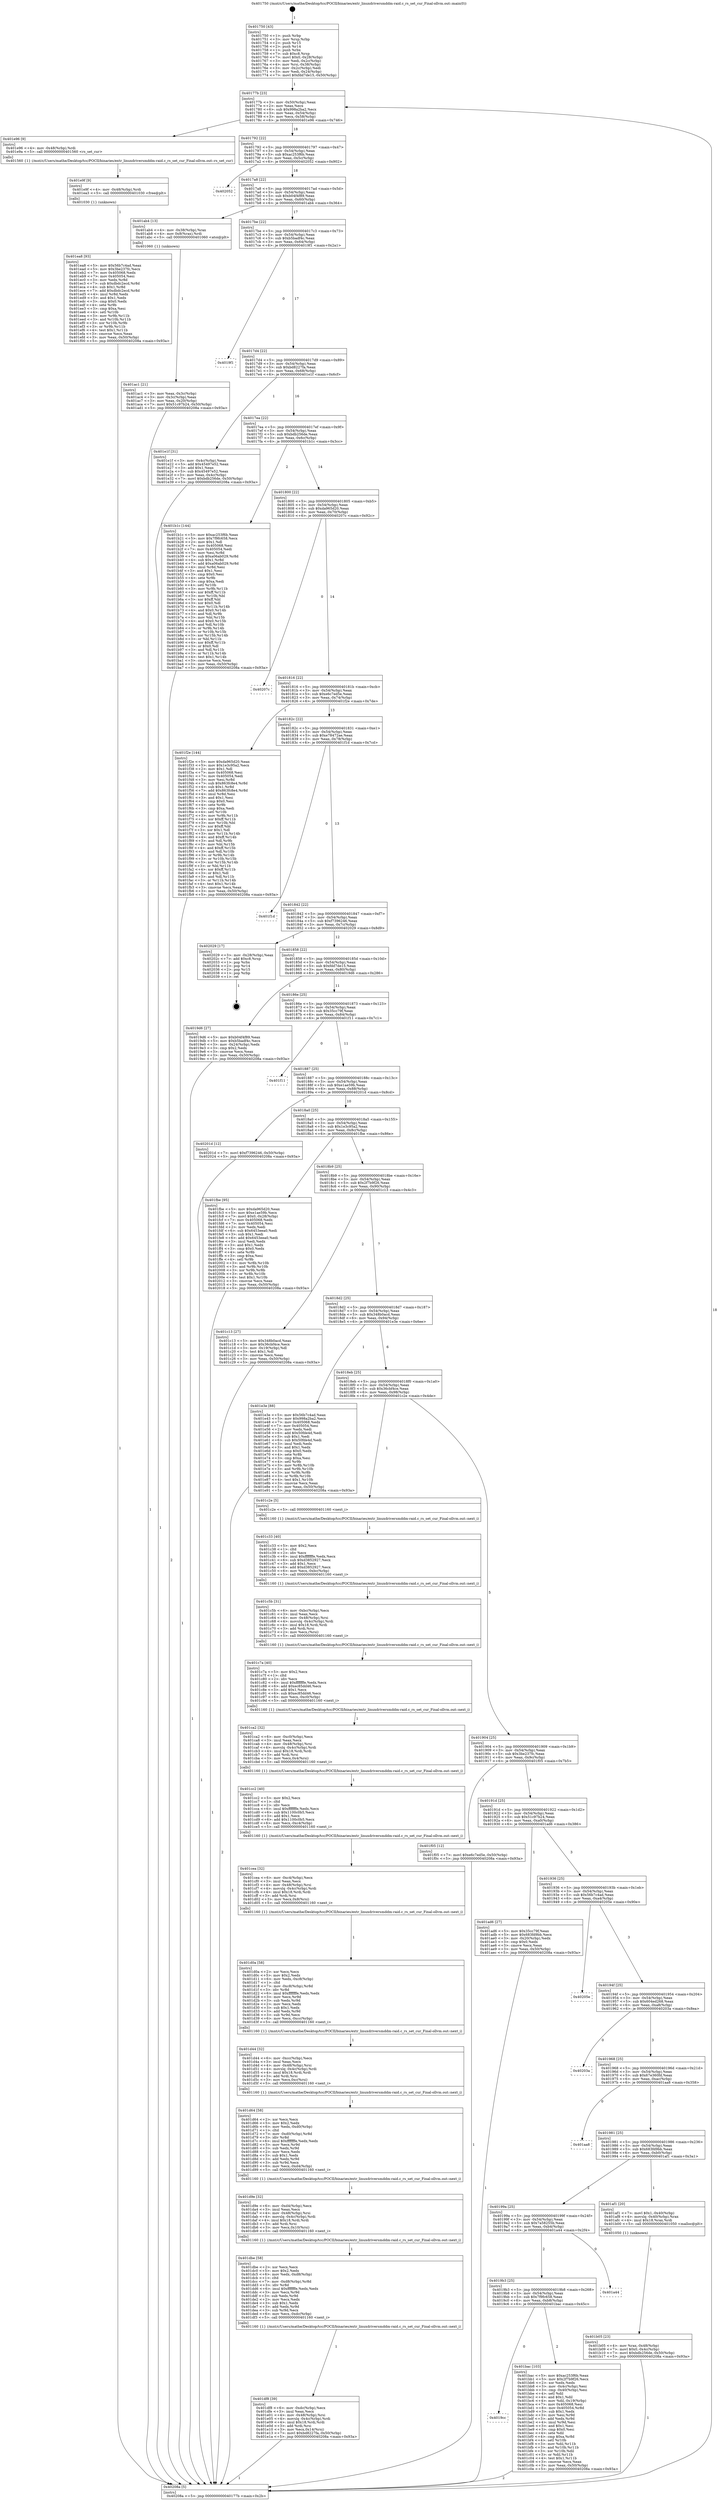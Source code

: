 digraph "0x401750" {
  label = "0x401750 (/mnt/c/Users/mathe/Desktop/tcc/POCII/binaries/extr_linuxdriversmddm-raid.c_rs_set_cur_Final-ollvm.out::main(0))"
  labelloc = "t"
  node[shape=record]

  Entry [label="",width=0.3,height=0.3,shape=circle,fillcolor=black,style=filled]
  "0x40177b" [label="{
     0x40177b [23]\l
     | [instrs]\l
     &nbsp;&nbsp;0x40177b \<+3\>: mov -0x50(%rbp),%eax\l
     &nbsp;&nbsp;0x40177e \<+2\>: mov %eax,%ecx\l
     &nbsp;&nbsp;0x401780 \<+6\>: sub $0x998a2ba2,%ecx\l
     &nbsp;&nbsp;0x401786 \<+3\>: mov %eax,-0x54(%rbp)\l
     &nbsp;&nbsp;0x401789 \<+3\>: mov %ecx,-0x58(%rbp)\l
     &nbsp;&nbsp;0x40178c \<+6\>: je 0000000000401e96 \<main+0x746\>\l
  }"]
  "0x401e96" [label="{
     0x401e96 [9]\l
     | [instrs]\l
     &nbsp;&nbsp;0x401e96 \<+4\>: mov -0x48(%rbp),%rdi\l
     &nbsp;&nbsp;0x401e9a \<+5\>: call 0000000000401560 \<rs_set_cur\>\l
     | [calls]\l
     &nbsp;&nbsp;0x401560 \{1\} (/mnt/c/Users/mathe/Desktop/tcc/POCII/binaries/extr_linuxdriversmddm-raid.c_rs_set_cur_Final-ollvm.out::rs_set_cur)\l
  }"]
  "0x401792" [label="{
     0x401792 [22]\l
     | [instrs]\l
     &nbsp;&nbsp;0x401792 \<+5\>: jmp 0000000000401797 \<main+0x47\>\l
     &nbsp;&nbsp;0x401797 \<+3\>: mov -0x54(%rbp),%eax\l
     &nbsp;&nbsp;0x40179a \<+5\>: sub $0xac253f6b,%eax\l
     &nbsp;&nbsp;0x40179f \<+3\>: mov %eax,-0x5c(%rbp)\l
     &nbsp;&nbsp;0x4017a2 \<+6\>: je 0000000000402052 \<main+0x902\>\l
  }"]
  Exit [label="",width=0.3,height=0.3,shape=circle,fillcolor=black,style=filled,peripheries=2]
  "0x402052" [label="{
     0x402052\l
  }", style=dashed]
  "0x4017a8" [label="{
     0x4017a8 [22]\l
     | [instrs]\l
     &nbsp;&nbsp;0x4017a8 \<+5\>: jmp 00000000004017ad \<main+0x5d\>\l
     &nbsp;&nbsp;0x4017ad \<+3\>: mov -0x54(%rbp),%eax\l
     &nbsp;&nbsp;0x4017b0 \<+5\>: sub $0xb04f4f89,%eax\l
     &nbsp;&nbsp;0x4017b5 \<+3\>: mov %eax,-0x60(%rbp)\l
     &nbsp;&nbsp;0x4017b8 \<+6\>: je 0000000000401ab4 \<main+0x364\>\l
  }"]
  "0x401ea8" [label="{
     0x401ea8 [93]\l
     | [instrs]\l
     &nbsp;&nbsp;0x401ea8 \<+5\>: mov $0x56b7c4ad,%eax\l
     &nbsp;&nbsp;0x401ead \<+5\>: mov $0x3be237fc,%ecx\l
     &nbsp;&nbsp;0x401eb2 \<+7\>: mov 0x405068,%edx\l
     &nbsp;&nbsp;0x401eb9 \<+7\>: mov 0x405054,%esi\l
     &nbsp;&nbsp;0x401ec0 \<+3\>: mov %edx,%r8d\l
     &nbsp;&nbsp;0x401ec3 \<+7\>: sub $0xdbdc2ecd,%r8d\l
     &nbsp;&nbsp;0x401eca \<+4\>: sub $0x1,%r8d\l
     &nbsp;&nbsp;0x401ece \<+7\>: add $0xdbdc2ecd,%r8d\l
     &nbsp;&nbsp;0x401ed5 \<+4\>: imul %r8d,%edx\l
     &nbsp;&nbsp;0x401ed9 \<+3\>: and $0x1,%edx\l
     &nbsp;&nbsp;0x401edc \<+3\>: cmp $0x0,%edx\l
     &nbsp;&nbsp;0x401edf \<+4\>: sete %r9b\l
     &nbsp;&nbsp;0x401ee3 \<+3\>: cmp $0xa,%esi\l
     &nbsp;&nbsp;0x401ee6 \<+4\>: setl %r10b\l
     &nbsp;&nbsp;0x401eea \<+3\>: mov %r9b,%r11b\l
     &nbsp;&nbsp;0x401eed \<+3\>: and %r10b,%r11b\l
     &nbsp;&nbsp;0x401ef0 \<+3\>: xor %r10b,%r9b\l
     &nbsp;&nbsp;0x401ef3 \<+3\>: or %r9b,%r11b\l
     &nbsp;&nbsp;0x401ef6 \<+4\>: test $0x1,%r11b\l
     &nbsp;&nbsp;0x401efa \<+3\>: cmovne %ecx,%eax\l
     &nbsp;&nbsp;0x401efd \<+3\>: mov %eax,-0x50(%rbp)\l
     &nbsp;&nbsp;0x401f00 \<+5\>: jmp 000000000040208a \<main+0x93a\>\l
  }"]
  "0x401ab4" [label="{
     0x401ab4 [13]\l
     | [instrs]\l
     &nbsp;&nbsp;0x401ab4 \<+4\>: mov -0x38(%rbp),%rax\l
     &nbsp;&nbsp;0x401ab8 \<+4\>: mov 0x8(%rax),%rdi\l
     &nbsp;&nbsp;0x401abc \<+5\>: call 0000000000401060 \<atoi@plt\>\l
     | [calls]\l
     &nbsp;&nbsp;0x401060 \{1\} (unknown)\l
  }"]
  "0x4017be" [label="{
     0x4017be [22]\l
     | [instrs]\l
     &nbsp;&nbsp;0x4017be \<+5\>: jmp 00000000004017c3 \<main+0x73\>\l
     &nbsp;&nbsp;0x4017c3 \<+3\>: mov -0x54(%rbp),%eax\l
     &nbsp;&nbsp;0x4017c6 \<+5\>: sub $0xb5badf4c,%eax\l
     &nbsp;&nbsp;0x4017cb \<+3\>: mov %eax,-0x64(%rbp)\l
     &nbsp;&nbsp;0x4017ce \<+6\>: je 00000000004019f1 \<main+0x2a1\>\l
  }"]
  "0x401e9f" [label="{
     0x401e9f [9]\l
     | [instrs]\l
     &nbsp;&nbsp;0x401e9f \<+4\>: mov -0x48(%rbp),%rdi\l
     &nbsp;&nbsp;0x401ea3 \<+5\>: call 0000000000401030 \<free@plt\>\l
     | [calls]\l
     &nbsp;&nbsp;0x401030 \{1\} (unknown)\l
  }"]
  "0x4019f1" [label="{
     0x4019f1\l
  }", style=dashed]
  "0x4017d4" [label="{
     0x4017d4 [22]\l
     | [instrs]\l
     &nbsp;&nbsp;0x4017d4 \<+5\>: jmp 00000000004017d9 \<main+0x89\>\l
     &nbsp;&nbsp;0x4017d9 \<+3\>: mov -0x54(%rbp),%eax\l
     &nbsp;&nbsp;0x4017dc \<+5\>: sub $0xbd8227fa,%eax\l
     &nbsp;&nbsp;0x4017e1 \<+3\>: mov %eax,-0x68(%rbp)\l
     &nbsp;&nbsp;0x4017e4 \<+6\>: je 0000000000401e1f \<main+0x6cf\>\l
  }"]
  "0x401df8" [label="{
     0x401df8 [39]\l
     | [instrs]\l
     &nbsp;&nbsp;0x401df8 \<+6\>: mov -0xdc(%rbp),%ecx\l
     &nbsp;&nbsp;0x401dfe \<+3\>: imul %eax,%ecx\l
     &nbsp;&nbsp;0x401e01 \<+4\>: mov -0x48(%rbp),%rsi\l
     &nbsp;&nbsp;0x401e05 \<+4\>: movslq -0x4c(%rbp),%rdi\l
     &nbsp;&nbsp;0x401e09 \<+4\>: imul $0x18,%rdi,%rdi\l
     &nbsp;&nbsp;0x401e0d \<+3\>: add %rdi,%rsi\l
     &nbsp;&nbsp;0x401e10 \<+3\>: mov %ecx,0x14(%rsi)\l
     &nbsp;&nbsp;0x401e13 \<+7\>: movl $0xbd8227fa,-0x50(%rbp)\l
     &nbsp;&nbsp;0x401e1a \<+5\>: jmp 000000000040208a \<main+0x93a\>\l
  }"]
  "0x401e1f" [label="{
     0x401e1f [31]\l
     | [instrs]\l
     &nbsp;&nbsp;0x401e1f \<+3\>: mov -0x4c(%rbp),%eax\l
     &nbsp;&nbsp;0x401e22 \<+5\>: add $0x45497e52,%eax\l
     &nbsp;&nbsp;0x401e27 \<+3\>: add $0x1,%eax\l
     &nbsp;&nbsp;0x401e2a \<+5\>: sub $0x45497e52,%eax\l
     &nbsp;&nbsp;0x401e2f \<+3\>: mov %eax,-0x4c(%rbp)\l
     &nbsp;&nbsp;0x401e32 \<+7\>: movl $0xbdb256de,-0x50(%rbp)\l
     &nbsp;&nbsp;0x401e39 \<+5\>: jmp 000000000040208a \<main+0x93a\>\l
  }"]
  "0x4017ea" [label="{
     0x4017ea [22]\l
     | [instrs]\l
     &nbsp;&nbsp;0x4017ea \<+5\>: jmp 00000000004017ef \<main+0x9f\>\l
     &nbsp;&nbsp;0x4017ef \<+3\>: mov -0x54(%rbp),%eax\l
     &nbsp;&nbsp;0x4017f2 \<+5\>: sub $0xbdb256de,%eax\l
     &nbsp;&nbsp;0x4017f7 \<+3\>: mov %eax,-0x6c(%rbp)\l
     &nbsp;&nbsp;0x4017fa \<+6\>: je 0000000000401b1c \<main+0x3cc\>\l
  }"]
  "0x401dbe" [label="{
     0x401dbe [58]\l
     | [instrs]\l
     &nbsp;&nbsp;0x401dbe \<+2\>: xor %ecx,%ecx\l
     &nbsp;&nbsp;0x401dc0 \<+5\>: mov $0x2,%edx\l
     &nbsp;&nbsp;0x401dc5 \<+6\>: mov %edx,-0xd8(%rbp)\l
     &nbsp;&nbsp;0x401dcb \<+1\>: cltd\l
     &nbsp;&nbsp;0x401dcc \<+7\>: mov -0xd8(%rbp),%r8d\l
     &nbsp;&nbsp;0x401dd3 \<+3\>: idiv %r8d\l
     &nbsp;&nbsp;0x401dd6 \<+6\>: imul $0xfffffffe,%edx,%edx\l
     &nbsp;&nbsp;0x401ddc \<+3\>: mov %ecx,%r9d\l
     &nbsp;&nbsp;0x401ddf \<+3\>: sub %edx,%r9d\l
     &nbsp;&nbsp;0x401de2 \<+2\>: mov %ecx,%edx\l
     &nbsp;&nbsp;0x401de4 \<+3\>: sub $0x1,%edx\l
     &nbsp;&nbsp;0x401de7 \<+3\>: add %edx,%r9d\l
     &nbsp;&nbsp;0x401dea \<+3\>: sub %r9d,%ecx\l
     &nbsp;&nbsp;0x401ded \<+6\>: mov %ecx,-0xdc(%rbp)\l
     &nbsp;&nbsp;0x401df3 \<+5\>: call 0000000000401160 \<next_i\>\l
     | [calls]\l
     &nbsp;&nbsp;0x401160 \{1\} (/mnt/c/Users/mathe/Desktop/tcc/POCII/binaries/extr_linuxdriversmddm-raid.c_rs_set_cur_Final-ollvm.out::next_i)\l
  }"]
  "0x401b1c" [label="{
     0x401b1c [144]\l
     | [instrs]\l
     &nbsp;&nbsp;0x401b1c \<+5\>: mov $0xac253f6b,%eax\l
     &nbsp;&nbsp;0x401b21 \<+5\>: mov $0x7f9fc658,%ecx\l
     &nbsp;&nbsp;0x401b26 \<+2\>: mov $0x1,%dl\l
     &nbsp;&nbsp;0x401b28 \<+7\>: mov 0x405068,%esi\l
     &nbsp;&nbsp;0x401b2f \<+7\>: mov 0x405054,%edi\l
     &nbsp;&nbsp;0x401b36 \<+3\>: mov %esi,%r8d\l
     &nbsp;&nbsp;0x401b39 \<+7\>: sub $0xa06ab029,%r8d\l
     &nbsp;&nbsp;0x401b40 \<+4\>: sub $0x1,%r8d\l
     &nbsp;&nbsp;0x401b44 \<+7\>: add $0xa06ab029,%r8d\l
     &nbsp;&nbsp;0x401b4b \<+4\>: imul %r8d,%esi\l
     &nbsp;&nbsp;0x401b4f \<+3\>: and $0x1,%esi\l
     &nbsp;&nbsp;0x401b52 \<+3\>: cmp $0x0,%esi\l
     &nbsp;&nbsp;0x401b55 \<+4\>: sete %r9b\l
     &nbsp;&nbsp;0x401b59 \<+3\>: cmp $0xa,%edi\l
     &nbsp;&nbsp;0x401b5c \<+4\>: setl %r10b\l
     &nbsp;&nbsp;0x401b60 \<+3\>: mov %r9b,%r11b\l
     &nbsp;&nbsp;0x401b63 \<+4\>: xor $0xff,%r11b\l
     &nbsp;&nbsp;0x401b67 \<+3\>: mov %r10b,%bl\l
     &nbsp;&nbsp;0x401b6a \<+3\>: xor $0xff,%bl\l
     &nbsp;&nbsp;0x401b6d \<+3\>: xor $0x0,%dl\l
     &nbsp;&nbsp;0x401b70 \<+3\>: mov %r11b,%r14b\l
     &nbsp;&nbsp;0x401b73 \<+4\>: and $0x0,%r14b\l
     &nbsp;&nbsp;0x401b77 \<+3\>: and %dl,%r9b\l
     &nbsp;&nbsp;0x401b7a \<+3\>: mov %bl,%r15b\l
     &nbsp;&nbsp;0x401b7d \<+4\>: and $0x0,%r15b\l
     &nbsp;&nbsp;0x401b81 \<+3\>: and %dl,%r10b\l
     &nbsp;&nbsp;0x401b84 \<+3\>: or %r9b,%r14b\l
     &nbsp;&nbsp;0x401b87 \<+3\>: or %r10b,%r15b\l
     &nbsp;&nbsp;0x401b8a \<+3\>: xor %r15b,%r14b\l
     &nbsp;&nbsp;0x401b8d \<+3\>: or %bl,%r11b\l
     &nbsp;&nbsp;0x401b90 \<+4\>: xor $0xff,%r11b\l
     &nbsp;&nbsp;0x401b94 \<+3\>: or $0x0,%dl\l
     &nbsp;&nbsp;0x401b97 \<+3\>: and %dl,%r11b\l
     &nbsp;&nbsp;0x401b9a \<+3\>: or %r11b,%r14b\l
     &nbsp;&nbsp;0x401b9d \<+4\>: test $0x1,%r14b\l
     &nbsp;&nbsp;0x401ba1 \<+3\>: cmovne %ecx,%eax\l
     &nbsp;&nbsp;0x401ba4 \<+3\>: mov %eax,-0x50(%rbp)\l
     &nbsp;&nbsp;0x401ba7 \<+5\>: jmp 000000000040208a \<main+0x93a\>\l
  }"]
  "0x401800" [label="{
     0x401800 [22]\l
     | [instrs]\l
     &nbsp;&nbsp;0x401800 \<+5\>: jmp 0000000000401805 \<main+0xb5\>\l
     &nbsp;&nbsp;0x401805 \<+3\>: mov -0x54(%rbp),%eax\l
     &nbsp;&nbsp;0x401808 \<+5\>: sub $0xda965d20,%eax\l
     &nbsp;&nbsp;0x40180d \<+3\>: mov %eax,-0x70(%rbp)\l
     &nbsp;&nbsp;0x401810 \<+6\>: je 000000000040207c \<main+0x92c\>\l
  }"]
  "0x401d9e" [label="{
     0x401d9e [32]\l
     | [instrs]\l
     &nbsp;&nbsp;0x401d9e \<+6\>: mov -0xd4(%rbp),%ecx\l
     &nbsp;&nbsp;0x401da4 \<+3\>: imul %eax,%ecx\l
     &nbsp;&nbsp;0x401da7 \<+4\>: mov -0x48(%rbp),%rsi\l
     &nbsp;&nbsp;0x401dab \<+4\>: movslq -0x4c(%rbp),%rdi\l
     &nbsp;&nbsp;0x401daf \<+4\>: imul $0x18,%rdi,%rdi\l
     &nbsp;&nbsp;0x401db3 \<+3\>: add %rdi,%rsi\l
     &nbsp;&nbsp;0x401db6 \<+3\>: mov %ecx,0x10(%rsi)\l
     &nbsp;&nbsp;0x401db9 \<+5\>: call 0000000000401160 \<next_i\>\l
     | [calls]\l
     &nbsp;&nbsp;0x401160 \{1\} (/mnt/c/Users/mathe/Desktop/tcc/POCII/binaries/extr_linuxdriversmddm-raid.c_rs_set_cur_Final-ollvm.out::next_i)\l
  }"]
  "0x40207c" [label="{
     0x40207c\l
  }", style=dashed]
  "0x401816" [label="{
     0x401816 [22]\l
     | [instrs]\l
     &nbsp;&nbsp;0x401816 \<+5\>: jmp 000000000040181b \<main+0xcb\>\l
     &nbsp;&nbsp;0x40181b \<+3\>: mov -0x54(%rbp),%eax\l
     &nbsp;&nbsp;0x40181e \<+5\>: sub $0xe6c7ed5e,%eax\l
     &nbsp;&nbsp;0x401823 \<+3\>: mov %eax,-0x74(%rbp)\l
     &nbsp;&nbsp;0x401826 \<+6\>: je 0000000000401f2e \<main+0x7de\>\l
  }"]
  "0x401d64" [label="{
     0x401d64 [58]\l
     | [instrs]\l
     &nbsp;&nbsp;0x401d64 \<+2\>: xor %ecx,%ecx\l
     &nbsp;&nbsp;0x401d66 \<+5\>: mov $0x2,%edx\l
     &nbsp;&nbsp;0x401d6b \<+6\>: mov %edx,-0xd0(%rbp)\l
     &nbsp;&nbsp;0x401d71 \<+1\>: cltd\l
     &nbsp;&nbsp;0x401d72 \<+7\>: mov -0xd0(%rbp),%r8d\l
     &nbsp;&nbsp;0x401d79 \<+3\>: idiv %r8d\l
     &nbsp;&nbsp;0x401d7c \<+6\>: imul $0xfffffffe,%edx,%edx\l
     &nbsp;&nbsp;0x401d82 \<+3\>: mov %ecx,%r9d\l
     &nbsp;&nbsp;0x401d85 \<+3\>: sub %edx,%r9d\l
     &nbsp;&nbsp;0x401d88 \<+2\>: mov %ecx,%edx\l
     &nbsp;&nbsp;0x401d8a \<+3\>: sub $0x1,%edx\l
     &nbsp;&nbsp;0x401d8d \<+3\>: add %edx,%r9d\l
     &nbsp;&nbsp;0x401d90 \<+3\>: sub %r9d,%ecx\l
     &nbsp;&nbsp;0x401d93 \<+6\>: mov %ecx,-0xd4(%rbp)\l
     &nbsp;&nbsp;0x401d99 \<+5\>: call 0000000000401160 \<next_i\>\l
     | [calls]\l
     &nbsp;&nbsp;0x401160 \{1\} (/mnt/c/Users/mathe/Desktop/tcc/POCII/binaries/extr_linuxdriversmddm-raid.c_rs_set_cur_Final-ollvm.out::next_i)\l
  }"]
  "0x401f2e" [label="{
     0x401f2e [144]\l
     | [instrs]\l
     &nbsp;&nbsp;0x401f2e \<+5\>: mov $0xda965d20,%eax\l
     &nbsp;&nbsp;0x401f33 \<+5\>: mov $0x1e3c95a2,%ecx\l
     &nbsp;&nbsp;0x401f38 \<+2\>: mov $0x1,%dl\l
     &nbsp;&nbsp;0x401f3a \<+7\>: mov 0x405068,%esi\l
     &nbsp;&nbsp;0x401f41 \<+7\>: mov 0x405054,%edi\l
     &nbsp;&nbsp;0x401f48 \<+3\>: mov %esi,%r8d\l
     &nbsp;&nbsp;0x401f4b \<+7\>: sub $0x863fc8e4,%r8d\l
     &nbsp;&nbsp;0x401f52 \<+4\>: sub $0x1,%r8d\l
     &nbsp;&nbsp;0x401f56 \<+7\>: add $0x863fc8e4,%r8d\l
     &nbsp;&nbsp;0x401f5d \<+4\>: imul %r8d,%esi\l
     &nbsp;&nbsp;0x401f61 \<+3\>: and $0x1,%esi\l
     &nbsp;&nbsp;0x401f64 \<+3\>: cmp $0x0,%esi\l
     &nbsp;&nbsp;0x401f67 \<+4\>: sete %r9b\l
     &nbsp;&nbsp;0x401f6b \<+3\>: cmp $0xa,%edi\l
     &nbsp;&nbsp;0x401f6e \<+4\>: setl %r10b\l
     &nbsp;&nbsp;0x401f72 \<+3\>: mov %r9b,%r11b\l
     &nbsp;&nbsp;0x401f75 \<+4\>: xor $0xff,%r11b\l
     &nbsp;&nbsp;0x401f79 \<+3\>: mov %r10b,%bl\l
     &nbsp;&nbsp;0x401f7c \<+3\>: xor $0xff,%bl\l
     &nbsp;&nbsp;0x401f7f \<+3\>: xor $0x1,%dl\l
     &nbsp;&nbsp;0x401f82 \<+3\>: mov %r11b,%r14b\l
     &nbsp;&nbsp;0x401f85 \<+4\>: and $0xff,%r14b\l
     &nbsp;&nbsp;0x401f89 \<+3\>: and %dl,%r9b\l
     &nbsp;&nbsp;0x401f8c \<+3\>: mov %bl,%r15b\l
     &nbsp;&nbsp;0x401f8f \<+4\>: and $0xff,%r15b\l
     &nbsp;&nbsp;0x401f93 \<+3\>: and %dl,%r10b\l
     &nbsp;&nbsp;0x401f96 \<+3\>: or %r9b,%r14b\l
     &nbsp;&nbsp;0x401f99 \<+3\>: or %r10b,%r15b\l
     &nbsp;&nbsp;0x401f9c \<+3\>: xor %r15b,%r14b\l
     &nbsp;&nbsp;0x401f9f \<+3\>: or %bl,%r11b\l
     &nbsp;&nbsp;0x401fa2 \<+4\>: xor $0xff,%r11b\l
     &nbsp;&nbsp;0x401fa6 \<+3\>: or $0x1,%dl\l
     &nbsp;&nbsp;0x401fa9 \<+3\>: and %dl,%r11b\l
     &nbsp;&nbsp;0x401fac \<+3\>: or %r11b,%r14b\l
     &nbsp;&nbsp;0x401faf \<+4\>: test $0x1,%r14b\l
     &nbsp;&nbsp;0x401fb3 \<+3\>: cmovne %ecx,%eax\l
     &nbsp;&nbsp;0x401fb6 \<+3\>: mov %eax,-0x50(%rbp)\l
     &nbsp;&nbsp;0x401fb9 \<+5\>: jmp 000000000040208a \<main+0x93a\>\l
  }"]
  "0x40182c" [label="{
     0x40182c [22]\l
     | [instrs]\l
     &nbsp;&nbsp;0x40182c \<+5\>: jmp 0000000000401831 \<main+0xe1\>\l
     &nbsp;&nbsp;0x401831 \<+3\>: mov -0x54(%rbp),%eax\l
     &nbsp;&nbsp;0x401834 \<+5\>: sub $0xe78472ae,%eax\l
     &nbsp;&nbsp;0x401839 \<+3\>: mov %eax,-0x78(%rbp)\l
     &nbsp;&nbsp;0x40183c \<+6\>: je 0000000000401f1d \<main+0x7cd\>\l
  }"]
  "0x401d44" [label="{
     0x401d44 [32]\l
     | [instrs]\l
     &nbsp;&nbsp;0x401d44 \<+6\>: mov -0xcc(%rbp),%ecx\l
     &nbsp;&nbsp;0x401d4a \<+3\>: imul %eax,%ecx\l
     &nbsp;&nbsp;0x401d4d \<+4\>: mov -0x48(%rbp),%rsi\l
     &nbsp;&nbsp;0x401d51 \<+4\>: movslq -0x4c(%rbp),%rdi\l
     &nbsp;&nbsp;0x401d55 \<+4\>: imul $0x18,%rdi,%rdi\l
     &nbsp;&nbsp;0x401d59 \<+3\>: add %rdi,%rsi\l
     &nbsp;&nbsp;0x401d5c \<+3\>: mov %ecx,0xc(%rsi)\l
     &nbsp;&nbsp;0x401d5f \<+5\>: call 0000000000401160 \<next_i\>\l
     | [calls]\l
     &nbsp;&nbsp;0x401160 \{1\} (/mnt/c/Users/mathe/Desktop/tcc/POCII/binaries/extr_linuxdriversmddm-raid.c_rs_set_cur_Final-ollvm.out::next_i)\l
  }"]
  "0x401f1d" [label="{
     0x401f1d\l
  }", style=dashed]
  "0x401842" [label="{
     0x401842 [22]\l
     | [instrs]\l
     &nbsp;&nbsp;0x401842 \<+5\>: jmp 0000000000401847 \<main+0xf7\>\l
     &nbsp;&nbsp;0x401847 \<+3\>: mov -0x54(%rbp),%eax\l
     &nbsp;&nbsp;0x40184a \<+5\>: sub $0xf7396246,%eax\l
     &nbsp;&nbsp;0x40184f \<+3\>: mov %eax,-0x7c(%rbp)\l
     &nbsp;&nbsp;0x401852 \<+6\>: je 0000000000402029 \<main+0x8d9\>\l
  }"]
  "0x401d0a" [label="{
     0x401d0a [58]\l
     | [instrs]\l
     &nbsp;&nbsp;0x401d0a \<+2\>: xor %ecx,%ecx\l
     &nbsp;&nbsp;0x401d0c \<+5\>: mov $0x2,%edx\l
     &nbsp;&nbsp;0x401d11 \<+6\>: mov %edx,-0xc8(%rbp)\l
     &nbsp;&nbsp;0x401d17 \<+1\>: cltd\l
     &nbsp;&nbsp;0x401d18 \<+7\>: mov -0xc8(%rbp),%r8d\l
     &nbsp;&nbsp;0x401d1f \<+3\>: idiv %r8d\l
     &nbsp;&nbsp;0x401d22 \<+6\>: imul $0xfffffffe,%edx,%edx\l
     &nbsp;&nbsp;0x401d28 \<+3\>: mov %ecx,%r9d\l
     &nbsp;&nbsp;0x401d2b \<+3\>: sub %edx,%r9d\l
     &nbsp;&nbsp;0x401d2e \<+2\>: mov %ecx,%edx\l
     &nbsp;&nbsp;0x401d30 \<+3\>: sub $0x1,%edx\l
     &nbsp;&nbsp;0x401d33 \<+3\>: add %edx,%r9d\l
     &nbsp;&nbsp;0x401d36 \<+3\>: sub %r9d,%ecx\l
     &nbsp;&nbsp;0x401d39 \<+6\>: mov %ecx,-0xcc(%rbp)\l
     &nbsp;&nbsp;0x401d3f \<+5\>: call 0000000000401160 \<next_i\>\l
     | [calls]\l
     &nbsp;&nbsp;0x401160 \{1\} (/mnt/c/Users/mathe/Desktop/tcc/POCII/binaries/extr_linuxdriversmddm-raid.c_rs_set_cur_Final-ollvm.out::next_i)\l
  }"]
  "0x402029" [label="{
     0x402029 [17]\l
     | [instrs]\l
     &nbsp;&nbsp;0x402029 \<+3\>: mov -0x28(%rbp),%eax\l
     &nbsp;&nbsp;0x40202c \<+7\>: add $0xc8,%rsp\l
     &nbsp;&nbsp;0x402033 \<+1\>: pop %rbx\l
     &nbsp;&nbsp;0x402034 \<+2\>: pop %r14\l
     &nbsp;&nbsp;0x402036 \<+2\>: pop %r15\l
     &nbsp;&nbsp;0x402038 \<+1\>: pop %rbp\l
     &nbsp;&nbsp;0x402039 \<+1\>: ret\l
  }"]
  "0x401858" [label="{
     0x401858 [22]\l
     | [instrs]\l
     &nbsp;&nbsp;0x401858 \<+5\>: jmp 000000000040185d \<main+0x10d\>\l
     &nbsp;&nbsp;0x40185d \<+3\>: mov -0x54(%rbp),%eax\l
     &nbsp;&nbsp;0x401860 \<+5\>: sub $0xfdd7de15,%eax\l
     &nbsp;&nbsp;0x401865 \<+3\>: mov %eax,-0x80(%rbp)\l
     &nbsp;&nbsp;0x401868 \<+6\>: je 00000000004019d6 \<main+0x286\>\l
  }"]
  "0x401cea" [label="{
     0x401cea [32]\l
     | [instrs]\l
     &nbsp;&nbsp;0x401cea \<+6\>: mov -0xc4(%rbp),%ecx\l
     &nbsp;&nbsp;0x401cf0 \<+3\>: imul %eax,%ecx\l
     &nbsp;&nbsp;0x401cf3 \<+4\>: mov -0x48(%rbp),%rsi\l
     &nbsp;&nbsp;0x401cf7 \<+4\>: movslq -0x4c(%rbp),%rdi\l
     &nbsp;&nbsp;0x401cfb \<+4\>: imul $0x18,%rdi,%rdi\l
     &nbsp;&nbsp;0x401cff \<+3\>: add %rdi,%rsi\l
     &nbsp;&nbsp;0x401d02 \<+3\>: mov %ecx,0x8(%rsi)\l
     &nbsp;&nbsp;0x401d05 \<+5\>: call 0000000000401160 \<next_i\>\l
     | [calls]\l
     &nbsp;&nbsp;0x401160 \{1\} (/mnt/c/Users/mathe/Desktop/tcc/POCII/binaries/extr_linuxdriversmddm-raid.c_rs_set_cur_Final-ollvm.out::next_i)\l
  }"]
  "0x4019d6" [label="{
     0x4019d6 [27]\l
     | [instrs]\l
     &nbsp;&nbsp;0x4019d6 \<+5\>: mov $0xb04f4f89,%eax\l
     &nbsp;&nbsp;0x4019db \<+5\>: mov $0xb5badf4c,%ecx\l
     &nbsp;&nbsp;0x4019e0 \<+3\>: mov -0x24(%rbp),%edx\l
     &nbsp;&nbsp;0x4019e3 \<+3\>: cmp $0x2,%edx\l
     &nbsp;&nbsp;0x4019e6 \<+3\>: cmovne %ecx,%eax\l
     &nbsp;&nbsp;0x4019e9 \<+3\>: mov %eax,-0x50(%rbp)\l
     &nbsp;&nbsp;0x4019ec \<+5\>: jmp 000000000040208a \<main+0x93a\>\l
  }"]
  "0x40186e" [label="{
     0x40186e [25]\l
     | [instrs]\l
     &nbsp;&nbsp;0x40186e \<+5\>: jmp 0000000000401873 \<main+0x123\>\l
     &nbsp;&nbsp;0x401873 \<+3\>: mov -0x54(%rbp),%eax\l
     &nbsp;&nbsp;0x401876 \<+5\>: sub $0x35cc79f,%eax\l
     &nbsp;&nbsp;0x40187b \<+6\>: mov %eax,-0x84(%rbp)\l
     &nbsp;&nbsp;0x401881 \<+6\>: je 0000000000401f11 \<main+0x7c1\>\l
  }"]
  "0x40208a" [label="{
     0x40208a [5]\l
     | [instrs]\l
     &nbsp;&nbsp;0x40208a \<+5\>: jmp 000000000040177b \<main+0x2b\>\l
  }"]
  "0x401750" [label="{
     0x401750 [43]\l
     | [instrs]\l
     &nbsp;&nbsp;0x401750 \<+1\>: push %rbp\l
     &nbsp;&nbsp;0x401751 \<+3\>: mov %rsp,%rbp\l
     &nbsp;&nbsp;0x401754 \<+2\>: push %r15\l
     &nbsp;&nbsp;0x401756 \<+2\>: push %r14\l
     &nbsp;&nbsp;0x401758 \<+1\>: push %rbx\l
     &nbsp;&nbsp;0x401759 \<+7\>: sub $0xc8,%rsp\l
     &nbsp;&nbsp;0x401760 \<+7\>: movl $0x0,-0x28(%rbp)\l
     &nbsp;&nbsp;0x401767 \<+3\>: mov %edi,-0x2c(%rbp)\l
     &nbsp;&nbsp;0x40176a \<+4\>: mov %rsi,-0x38(%rbp)\l
     &nbsp;&nbsp;0x40176e \<+3\>: mov -0x2c(%rbp),%edi\l
     &nbsp;&nbsp;0x401771 \<+3\>: mov %edi,-0x24(%rbp)\l
     &nbsp;&nbsp;0x401774 \<+7\>: movl $0xfdd7de15,-0x50(%rbp)\l
  }"]
  "0x401ac1" [label="{
     0x401ac1 [21]\l
     | [instrs]\l
     &nbsp;&nbsp;0x401ac1 \<+3\>: mov %eax,-0x3c(%rbp)\l
     &nbsp;&nbsp;0x401ac4 \<+3\>: mov -0x3c(%rbp),%eax\l
     &nbsp;&nbsp;0x401ac7 \<+3\>: mov %eax,-0x20(%rbp)\l
     &nbsp;&nbsp;0x401aca \<+7\>: movl $0x51c97b24,-0x50(%rbp)\l
     &nbsp;&nbsp;0x401ad1 \<+5\>: jmp 000000000040208a \<main+0x93a\>\l
  }"]
  "0x401cc2" [label="{
     0x401cc2 [40]\l
     | [instrs]\l
     &nbsp;&nbsp;0x401cc2 \<+5\>: mov $0x2,%ecx\l
     &nbsp;&nbsp;0x401cc7 \<+1\>: cltd\l
     &nbsp;&nbsp;0x401cc8 \<+2\>: idiv %ecx\l
     &nbsp;&nbsp;0x401cca \<+6\>: imul $0xfffffffe,%edx,%ecx\l
     &nbsp;&nbsp;0x401cd0 \<+6\>: sub $0x1100c0b5,%ecx\l
     &nbsp;&nbsp;0x401cd6 \<+3\>: add $0x1,%ecx\l
     &nbsp;&nbsp;0x401cd9 \<+6\>: add $0x1100c0b5,%ecx\l
     &nbsp;&nbsp;0x401cdf \<+6\>: mov %ecx,-0xc4(%rbp)\l
     &nbsp;&nbsp;0x401ce5 \<+5\>: call 0000000000401160 \<next_i\>\l
     | [calls]\l
     &nbsp;&nbsp;0x401160 \{1\} (/mnt/c/Users/mathe/Desktop/tcc/POCII/binaries/extr_linuxdriversmddm-raid.c_rs_set_cur_Final-ollvm.out::next_i)\l
  }"]
  "0x401f11" [label="{
     0x401f11\l
  }", style=dashed]
  "0x401887" [label="{
     0x401887 [25]\l
     | [instrs]\l
     &nbsp;&nbsp;0x401887 \<+5\>: jmp 000000000040188c \<main+0x13c\>\l
     &nbsp;&nbsp;0x40188c \<+3\>: mov -0x54(%rbp),%eax\l
     &nbsp;&nbsp;0x40188f \<+5\>: sub $0xe1ae59b,%eax\l
     &nbsp;&nbsp;0x401894 \<+6\>: mov %eax,-0x88(%rbp)\l
     &nbsp;&nbsp;0x40189a \<+6\>: je 000000000040201d \<main+0x8cd\>\l
  }"]
  "0x401ca2" [label="{
     0x401ca2 [32]\l
     | [instrs]\l
     &nbsp;&nbsp;0x401ca2 \<+6\>: mov -0xc0(%rbp),%ecx\l
     &nbsp;&nbsp;0x401ca8 \<+3\>: imul %eax,%ecx\l
     &nbsp;&nbsp;0x401cab \<+4\>: mov -0x48(%rbp),%rsi\l
     &nbsp;&nbsp;0x401caf \<+4\>: movslq -0x4c(%rbp),%rdi\l
     &nbsp;&nbsp;0x401cb3 \<+4\>: imul $0x18,%rdi,%rdi\l
     &nbsp;&nbsp;0x401cb7 \<+3\>: add %rdi,%rsi\l
     &nbsp;&nbsp;0x401cba \<+3\>: mov %ecx,0x4(%rsi)\l
     &nbsp;&nbsp;0x401cbd \<+5\>: call 0000000000401160 \<next_i\>\l
     | [calls]\l
     &nbsp;&nbsp;0x401160 \{1\} (/mnt/c/Users/mathe/Desktop/tcc/POCII/binaries/extr_linuxdriversmddm-raid.c_rs_set_cur_Final-ollvm.out::next_i)\l
  }"]
  "0x40201d" [label="{
     0x40201d [12]\l
     | [instrs]\l
     &nbsp;&nbsp;0x40201d \<+7\>: movl $0xf7396246,-0x50(%rbp)\l
     &nbsp;&nbsp;0x402024 \<+5\>: jmp 000000000040208a \<main+0x93a\>\l
  }"]
  "0x4018a0" [label="{
     0x4018a0 [25]\l
     | [instrs]\l
     &nbsp;&nbsp;0x4018a0 \<+5\>: jmp 00000000004018a5 \<main+0x155\>\l
     &nbsp;&nbsp;0x4018a5 \<+3\>: mov -0x54(%rbp),%eax\l
     &nbsp;&nbsp;0x4018a8 \<+5\>: sub $0x1e3c95a2,%eax\l
     &nbsp;&nbsp;0x4018ad \<+6\>: mov %eax,-0x8c(%rbp)\l
     &nbsp;&nbsp;0x4018b3 \<+6\>: je 0000000000401fbe \<main+0x86e\>\l
  }"]
  "0x401c7a" [label="{
     0x401c7a [40]\l
     | [instrs]\l
     &nbsp;&nbsp;0x401c7a \<+5\>: mov $0x2,%ecx\l
     &nbsp;&nbsp;0x401c7f \<+1\>: cltd\l
     &nbsp;&nbsp;0x401c80 \<+2\>: idiv %ecx\l
     &nbsp;&nbsp;0x401c82 \<+6\>: imul $0xfffffffe,%edx,%ecx\l
     &nbsp;&nbsp;0x401c88 \<+6\>: add $0xec85dd46,%ecx\l
     &nbsp;&nbsp;0x401c8e \<+3\>: add $0x1,%ecx\l
     &nbsp;&nbsp;0x401c91 \<+6\>: sub $0xec85dd46,%ecx\l
     &nbsp;&nbsp;0x401c97 \<+6\>: mov %ecx,-0xc0(%rbp)\l
     &nbsp;&nbsp;0x401c9d \<+5\>: call 0000000000401160 \<next_i\>\l
     | [calls]\l
     &nbsp;&nbsp;0x401160 \{1\} (/mnt/c/Users/mathe/Desktop/tcc/POCII/binaries/extr_linuxdriversmddm-raid.c_rs_set_cur_Final-ollvm.out::next_i)\l
  }"]
  "0x401fbe" [label="{
     0x401fbe [95]\l
     | [instrs]\l
     &nbsp;&nbsp;0x401fbe \<+5\>: mov $0xda965d20,%eax\l
     &nbsp;&nbsp;0x401fc3 \<+5\>: mov $0xe1ae59b,%ecx\l
     &nbsp;&nbsp;0x401fc8 \<+7\>: movl $0x0,-0x28(%rbp)\l
     &nbsp;&nbsp;0x401fcf \<+7\>: mov 0x405068,%edx\l
     &nbsp;&nbsp;0x401fd6 \<+7\>: mov 0x405054,%esi\l
     &nbsp;&nbsp;0x401fdd \<+2\>: mov %edx,%edi\l
     &nbsp;&nbsp;0x401fdf \<+6\>: sub $0x6453eea0,%edi\l
     &nbsp;&nbsp;0x401fe5 \<+3\>: sub $0x1,%edi\l
     &nbsp;&nbsp;0x401fe8 \<+6\>: add $0x6453eea0,%edi\l
     &nbsp;&nbsp;0x401fee \<+3\>: imul %edi,%edx\l
     &nbsp;&nbsp;0x401ff1 \<+3\>: and $0x1,%edx\l
     &nbsp;&nbsp;0x401ff4 \<+3\>: cmp $0x0,%edx\l
     &nbsp;&nbsp;0x401ff7 \<+4\>: sete %r8b\l
     &nbsp;&nbsp;0x401ffb \<+3\>: cmp $0xa,%esi\l
     &nbsp;&nbsp;0x401ffe \<+4\>: setl %r9b\l
     &nbsp;&nbsp;0x402002 \<+3\>: mov %r8b,%r10b\l
     &nbsp;&nbsp;0x402005 \<+3\>: and %r9b,%r10b\l
     &nbsp;&nbsp;0x402008 \<+3\>: xor %r9b,%r8b\l
     &nbsp;&nbsp;0x40200b \<+3\>: or %r8b,%r10b\l
     &nbsp;&nbsp;0x40200e \<+4\>: test $0x1,%r10b\l
     &nbsp;&nbsp;0x402012 \<+3\>: cmovne %ecx,%eax\l
     &nbsp;&nbsp;0x402015 \<+3\>: mov %eax,-0x50(%rbp)\l
     &nbsp;&nbsp;0x402018 \<+5\>: jmp 000000000040208a \<main+0x93a\>\l
  }"]
  "0x4018b9" [label="{
     0x4018b9 [25]\l
     | [instrs]\l
     &nbsp;&nbsp;0x4018b9 \<+5\>: jmp 00000000004018be \<main+0x16e\>\l
     &nbsp;&nbsp;0x4018be \<+3\>: mov -0x54(%rbp),%eax\l
     &nbsp;&nbsp;0x4018c1 \<+5\>: sub $0x2f7b9f26,%eax\l
     &nbsp;&nbsp;0x4018c6 \<+6\>: mov %eax,-0x90(%rbp)\l
     &nbsp;&nbsp;0x4018cc \<+6\>: je 0000000000401c13 \<main+0x4c3\>\l
  }"]
  "0x401c5b" [label="{
     0x401c5b [31]\l
     | [instrs]\l
     &nbsp;&nbsp;0x401c5b \<+6\>: mov -0xbc(%rbp),%ecx\l
     &nbsp;&nbsp;0x401c61 \<+3\>: imul %eax,%ecx\l
     &nbsp;&nbsp;0x401c64 \<+4\>: mov -0x48(%rbp),%rsi\l
     &nbsp;&nbsp;0x401c68 \<+4\>: movslq -0x4c(%rbp),%rdi\l
     &nbsp;&nbsp;0x401c6c \<+4\>: imul $0x18,%rdi,%rdi\l
     &nbsp;&nbsp;0x401c70 \<+3\>: add %rdi,%rsi\l
     &nbsp;&nbsp;0x401c73 \<+2\>: mov %ecx,(%rsi)\l
     &nbsp;&nbsp;0x401c75 \<+5\>: call 0000000000401160 \<next_i\>\l
     | [calls]\l
     &nbsp;&nbsp;0x401160 \{1\} (/mnt/c/Users/mathe/Desktop/tcc/POCII/binaries/extr_linuxdriversmddm-raid.c_rs_set_cur_Final-ollvm.out::next_i)\l
  }"]
  "0x401c13" [label="{
     0x401c13 [27]\l
     | [instrs]\l
     &nbsp;&nbsp;0x401c13 \<+5\>: mov $0x348b0acd,%eax\l
     &nbsp;&nbsp;0x401c18 \<+5\>: mov $0x36cbf4ce,%ecx\l
     &nbsp;&nbsp;0x401c1d \<+3\>: mov -0x19(%rbp),%dl\l
     &nbsp;&nbsp;0x401c20 \<+3\>: test $0x1,%dl\l
     &nbsp;&nbsp;0x401c23 \<+3\>: cmovne %ecx,%eax\l
     &nbsp;&nbsp;0x401c26 \<+3\>: mov %eax,-0x50(%rbp)\l
     &nbsp;&nbsp;0x401c29 \<+5\>: jmp 000000000040208a \<main+0x93a\>\l
  }"]
  "0x4018d2" [label="{
     0x4018d2 [25]\l
     | [instrs]\l
     &nbsp;&nbsp;0x4018d2 \<+5\>: jmp 00000000004018d7 \<main+0x187\>\l
     &nbsp;&nbsp;0x4018d7 \<+3\>: mov -0x54(%rbp),%eax\l
     &nbsp;&nbsp;0x4018da \<+5\>: sub $0x348b0acd,%eax\l
     &nbsp;&nbsp;0x4018df \<+6\>: mov %eax,-0x94(%rbp)\l
     &nbsp;&nbsp;0x4018e5 \<+6\>: je 0000000000401e3e \<main+0x6ee\>\l
  }"]
  "0x401c33" [label="{
     0x401c33 [40]\l
     | [instrs]\l
     &nbsp;&nbsp;0x401c33 \<+5\>: mov $0x2,%ecx\l
     &nbsp;&nbsp;0x401c38 \<+1\>: cltd\l
     &nbsp;&nbsp;0x401c39 \<+2\>: idiv %ecx\l
     &nbsp;&nbsp;0x401c3b \<+6\>: imul $0xfffffffe,%edx,%ecx\l
     &nbsp;&nbsp;0x401c41 \<+6\>: sub $0xd3852927,%ecx\l
     &nbsp;&nbsp;0x401c47 \<+3\>: add $0x1,%ecx\l
     &nbsp;&nbsp;0x401c4a \<+6\>: add $0xd3852927,%ecx\l
     &nbsp;&nbsp;0x401c50 \<+6\>: mov %ecx,-0xbc(%rbp)\l
     &nbsp;&nbsp;0x401c56 \<+5\>: call 0000000000401160 \<next_i\>\l
     | [calls]\l
     &nbsp;&nbsp;0x401160 \{1\} (/mnt/c/Users/mathe/Desktop/tcc/POCII/binaries/extr_linuxdriversmddm-raid.c_rs_set_cur_Final-ollvm.out::next_i)\l
  }"]
  "0x401e3e" [label="{
     0x401e3e [88]\l
     | [instrs]\l
     &nbsp;&nbsp;0x401e3e \<+5\>: mov $0x56b7c4ad,%eax\l
     &nbsp;&nbsp;0x401e43 \<+5\>: mov $0x998a2ba2,%ecx\l
     &nbsp;&nbsp;0x401e48 \<+7\>: mov 0x405068,%edx\l
     &nbsp;&nbsp;0x401e4f \<+7\>: mov 0x405054,%esi\l
     &nbsp;&nbsp;0x401e56 \<+2\>: mov %edx,%edi\l
     &nbsp;&nbsp;0x401e58 \<+6\>: add $0x50fde4d,%edi\l
     &nbsp;&nbsp;0x401e5e \<+3\>: sub $0x1,%edi\l
     &nbsp;&nbsp;0x401e61 \<+6\>: sub $0x50fde4d,%edi\l
     &nbsp;&nbsp;0x401e67 \<+3\>: imul %edi,%edx\l
     &nbsp;&nbsp;0x401e6a \<+3\>: and $0x1,%edx\l
     &nbsp;&nbsp;0x401e6d \<+3\>: cmp $0x0,%edx\l
     &nbsp;&nbsp;0x401e70 \<+4\>: sete %r8b\l
     &nbsp;&nbsp;0x401e74 \<+3\>: cmp $0xa,%esi\l
     &nbsp;&nbsp;0x401e77 \<+4\>: setl %r9b\l
     &nbsp;&nbsp;0x401e7b \<+3\>: mov %r8b,%r10b\l
     &nbsp;&nbsp;0x401e7e \<+3\>: and %r9b,%r10b\l
     &nbsp;&nbsp;0x401e81 \<+3\>: xor %r9b,%r8b\l
     &nbsp;&nbsp;0x401e84 \<+3\>: or %r8b,%r10b\l
     &nbsp;&nbsp;0x401e87 \<+4\>: test $0x1,%r10b\l
     &nbsp;&nbsp;0x401e8b \<+3\>: cmovne %ecx,%eax\l
     &nbsp;&nbsp;0x401e8e \<+3\>: mov %eax,-0x50(%rbp)\l
     &nbsp;&nbsp;0x401e91 \<+5\>: jmp 000000000040208a \<main+0x93a\>\l
  }"]
  "0x4018eb" [label="{
     0x4018eb [25]\l
     | [instrs]\l
     &nbsp;&nbsp;0x4018eb \<+5\>: jmp 00000000004018f0 \<main+0x1a0\>\l
     &nbsp;&nbsp;0x4018f0 \<+3\>: mov -0x54(%rbp),%eax\l
     &nbsp;&nbsp;0x4018f3 \<+5\>: sub $0x36cbf4ce,%eax\l
     &nbsp;&nbsp;0x4018f8 \<+6\>: mov %eax,-0x98(%rbp)\l
     &nbsp;&nbsp;0x4018fe \<+6\>: je 0000000000401c2e \<main+0x4de\>\l
  }"]
  "0x4019cc" [label="{
     0x4019cc\l
  }", style=dashed]
  "0x401c2e" [label="{
     0x401c2e [5]\l
     | [instrs]\l
     &nbsp;&nbsp;0x401c2e \<+5\>: call 0000000000401160 \<next_i\>\l
     | [calls]\l
     &nbsp;&nbsp;0x401160 \{1\} (/mnt/c/Users/mathe/Desktop/tcc/POCII/binaries/extr_linuxdriversmddm-raid.c_rs_set_cur_Final-ollvm.out::next_i)\l
  }"]
  "0x401904" [label="{
     0x401904 [25]\l
     | [instrs]\l
     &nbsp;&nbsp;0x401904 \<+5\>: jmp 0000000000401909 \<main+0x1b9\>\l
     &nbsp;&nbsp;0x401909 \<+3\>: mov -0x54(%rbp),%eax\l
     &nbsp;&nbsp;0x40190c \<+5\>: sub $0x3be237fc,%eax\l
     &nbsp;&nbsp;0x401911 \<+6\>: mov %eax,-0x9c(%rbp)\l
     &nbsp;&nbsp;0x401917 \<+6\>: je 0000000000401f05 \<main+0x7b5\>\l
  }"]
  "0x401bac" [label="{
     0x401bac [103]\l
     | [instrs]\l
     &nbsp;&nbsp;0x401bac \<+5\>: mov $0xac253f6b,%eax\l
     &nbsp;&nbsp;0x401bb1 \<+5\>: mov $0x2f7b9f26,%ecx\l
     &nbsp;&nbsp;0x401bb6 \<+2\>: xor %edx,%edx\l
     &nbsp;&nbsp;0x401bb8 \<+3\>: mov -0x4c(%rbp),%esi\l
     &nbsp;&nbsp;0x401bbb \<+3\>: cmp -0x40(%rbp),%esi\l
     &nbsp;&nbsp;0x401bbe \<+4\>: setl %dil\l
     &nbsp;&nbsp;0x401bc2 \<+4\>: and $0x1,%dil\l
     &nbsp;&nbsp;0x401bc6 \<+4\>: mov %dil,-0x19(%rbp)\l
     &nbsp;&nbsp;0x401bca \<+7\>: mov 0x405068,%esi\l
     &nbsp;&nbsp;0x401bd1 \<+8\>: mov 0x405054,%r8d\l
     &nbsp;&nbsp;0x401bd9 \<+3\>: sub $0x1,%edx\l
     &nbsp;&nbsp;0x401bdc \<+3\>: mov %esi,%r9d\l
     &nbsp;&nbsp;0x401bdf \<+3\>: add %edx,%r9d\l
     &nbsp;&nbsp;0x401be2 \<+4\>: imul %r9d,%esi\l
     &nbsp;&nbsp;0x401be6 \<+3\>: and $0x1,%esi\l
     &nbsp;&nbsp;0x401be9 \<+3\>: cmp $0x0,%esi\l
     &nbsp;&nbsp;0x401bec \<+4\>: sete %dil\l
     &nbsp;&nbsp;0x401bf0 \<+4\>: cmp $0xa,%r8d\l
     &nbsp;&nbsp;0x401bf4 \<+4\>: setl %r10b\l
     &nbsp;&nbsp;0x401bf8 \<+3\>: mov %dil,%r11b\l
     &nbsp;&nbsp;0x401bfb \<+3\>: and %r10b,%r11b\l
     &nbsp;&nbsp;0x401bfe \<+3\>: xor %r10b,%dil\l
     &nbsp;&nbsp;0x401c01 \<+3\>: or %dil,%r11b\l
     &nbsp;&nbsp;0x401c04 \<+4\>: test $0x1,%r11b\l
     &nbsp;&nbsp;0x401c08 \<+3\>: cmovne %ecx,%eax\l
     &nbsp;&nbsp;0x401c0b \<+3\>: mov %eax,-0x50(%rbp)\l
     &nbsp;&nbsp;0x401c0e \<+5\>: jmp 000000000040208a \<main+0x93a\>\l
  }"]
  "0x401f05" [label="{
     0x401f05 [12]\l
     | [instrs]\l
     &nbsp;&nbsp;0x401f05 \<+7\>: movl $0xe6c7ed5e,-0x50(%rbp)\l
     &nbsp;&nbsp;0x401f0c \<+5\>: jmp 000000000040208a \<main+0x93a\>\l
  }"]
  "0x40191d" [label="{
     0x40191d [25]\l
     | [instrs]\l
     &nbsp;&nbsp;0x40191d \<+5\>: jmp 0000000000401922 \<main+0x1d2\>\l
     &nbsp;&nbsp;0x401922 \<+3\>: mov -0x54(%rbp),%eax\l
     &nbsp;&nbsp;0x401925 \<+5\>: sub $0x51c97b24,%eax\l
     &nbsp;&nbsp;0x40192a \<+6\>: mov %eax,-0xa0(%rbp)\l
     &nbsp;&nbsp;0x401930 \<+6\>: je 0000000000401ad6 \<main+0x386\>\l
  }"]
  "0x4019b3" [label="{
     0x4019b3 [25]\l
     | [instrs]\l
     &nbsp;&nbsp;0x4019b3 \<+5\>: jmp 00000000004019b8 \<main+0x268\>\l
     &nbsp;&nbsp;0x4019b8 \<+3\>: mov -0x54(%rbp),%eax\l
     &nbsp;&nbsp;0x4019bb \<+5\>: sub $0x7f9fc658,%eax\l
     &nbsp;&nbsp;0x4019c0 \<+6\>: mov %eax,-0xb8(%rbp)\l
     &nbsp;&nbsp;0x4019c6 \<+6\>: je 0000000000401bac \<main+0x45c\>\l
  }"]
  "0x401ad6" [label="{
     0x401ad6 [27]\l
     | [instrs]\l
     &nbsp;&nbsp;0x401ad6 \<+5\>: mov $0x35cc79f,%eax\l
     &nbsp;&nbsp;0x401adb \<+5\>: mov $0x683fd9bb,%ecx\l
     &nbsp;&nbsp;0x401ae0 \<+3\>: mov -0x20(%rbp),%edx\l
     &nbsp;&nbsp;0x401ae3 \<+3\>: cmp $0x0,%edx\l
     &nbsp;&nbsp;0x401ae6 \<+3\>: cmove %ecx,%eax\l
     &nbsp;&nbsp;0x401ae9 \<+3\>: mov %eax,-0x50(%rbp)\l
     &nbsp;&nbsp;0x401aec \<+5\>: jmp 000000000040208a \<main+0x93a\>\l
  }"]
  "0x401936" [label="{
     0x401936 [25]\l
     | [instrs]\l
     &nbsp;&nbsp;0x401936 \<+5\>: jmp 000000000040193b \<main+0x1eb\>\l
     &nbsp;&nbsp;0x40193b \<+3\>: mov -0x54(%rbp),%eax\l
     &nbsp;&nbsp;0x40193e \<+5\>: sub $0x56b7c4ad,%eax\l
     &nbsp;&nbsp;0x401943 \<+6\>: mov %eax,-0xa4(%rbp)\l
     &nbsp;&nbsp;0x401949 \<+6\>: je 000000000040205e \<main+0x90e\>\l
  }"]
  "0x401a44" [label="{
     0x401a44\l
  }", style=dashed]
  "0x40205e" [label="{
     0x40205e\l
  }", style=dashed]
  "0x40194f" [label="{
     0x40194f [25]\l
     | [instrs]\l
     &nbsp;&nbsp;0x40194f \<+5\>: jmp 0000000000401954 \<main+0x204\>\l
     &nbsp;&nbsp;0x401954 \<+3\>: mov -0x54(%rbp),%eax\l
     &nbsp;&nbsp;0x401957 \<+5\>: sub $0x604ed268,%eax\l
     &nbsp;&nbsp;0x40195c \<+6\>: mov %eax,-0xa8(%rbp)\l
     &nbsp;&nbsp;0x401962 \<+6\>: je 000000000040203a \<main+0x8ea\>\l
  }"]
  "0x401b05" [label="{
     0x401b05 [23]\l
     | [instrs]\l
     &nbsp;&nbsp;0x401b05 \<+4\>: mov %rax,-0x48(%rbp)\l
     &nbsp;&nbsp;0x401b09 \<+7\>: movl $0x0,-0x4c(%rbp)\l
     &nbsp;&nbsp;0x401b10 \<+7\>: movl $0xbdb256de,-0x50(%rbp)\l
     &nbsp;&nbsp;0x401b17 \<+5\>: jmp 000000000040208a \<main+0x93a\>\l
  }"]
  "0x40203a" [label="{
     0x40203a\l
  }", style=dashed]
  "0x401968" [label="{
     0x401968 [25]\l
     | [instrs]\l
     &nbsp;&nbsp;0x401968 \<+5\>: jmp 000000000040196d \<main+0x21d\>\l
     &nbsp;&nbsp;0x40196d \<+3\>: mov -0x54(%rbp),%eax\l
     &nbsp;&nbsp;0x401970 \<+5\>: sub $0x67e360fd,%eax\l
     &nbsp;&nbsp;0x401975 \<+6\>: mov %eax,-0xac(%rbp)\l
     &nbsp;&nbsp;0x40197b \<+6\>: je 0000000000401aa8 \<main+0x358\>\l
  }"]
  "0x40199a" [label="{
     0x40199a [25]\l
     | [instrs]\l
     &nbsp;&nbsp;0x40199a \<+5\>: jmp 000000000040199f \<main+0x24f\>\l
     &nbsp;&nbsp;0x40199f \<+3\>: mov -0x54(%rbp),%eax\l
     &nbsp;&nbsp;0x4019a2 \<+5\>: sub $0x7a58255b,%eax\l
     &nbsp;&nbsp;0x4019a7 \<+6\>: mov %eax,-0xb4(%rbp)\l
     &nbsp;&nbsp;0x4019ad \<+6\>: je 0000000000401a44 \<main+0x2f4\>\l
  }"]
  "0x401aa8" [label="{
     0x401aa8\l
  }", style=dashed]
  "0x401981" [label="{
     0x401981 [25]\l
     | [instrs]\l
     &nbsp;&nbsp;0x401981 \<+5\>: jmp 0000000000401986 \<main+0x236\>\l
     &nbsp;&nbsp;0x401986 \<+3\>: mov -0x54(%rbp),%eax\l
     &nbsp;&nbsp;0x401989 \<+5\>: sub $0x683fd9bb,%eax\l
     &nbsp;&nbsp;0x40198e \<+6\>: mov %eax,-0xb0(%rbp)\l
     &nbsp;&nbsp;0x401994 \<+6\>: je 0000000000401af1 \<main+0x3a1\>\l
  }"]
  "0x401af1" [label="{
     0x401af1 [20]\l
     | [instrs]\l
     &nbsp;&nbsp;0x401af1 \<+7\>: movl $0x1,-0x40(%rbp)\l
     &nbsp;&nbsp;0x401af8 \<+4\>: movslq -0x40(%rbp),%rax\l
     &nbsp;&nbsp;0x401afc \<+4\>: imul $0x18,%rax,%rdi\l
     &nbsp;&nbsp;0x401b00 \<+5\>: call 0000000000401050 \<malloc@plt\>\l
     | [calls]\l
     &nbsp;&nbsp;0x401050 \{1\} (unknown)\l
  }"]
  Entry -> "0x401750" [label=" 1"]
  "0x40177b" -> "0x401e96" [label=" 1"]
  "0x40177b" -> "0x401792" [label=" 18"]
  "0x402029" -> Exit [label=" 1"]
  "0x401792" -> "0x402052" [label=" 0"]
  "0x401792" -> "0x4017a8" [label=" 18"]
  "0x40201d" -> "0x40208a" [label=" 1"]
  "0x4017a8" -> "0x401ab4" [label=" 1"]
  "0x4017a8" -> "0x4017be" [label=" 17"]
  "0x401fbe" -> "0x40208a" [label=" 1"]
  "0x4017be" -> "0x4019f1" [label=" 0"]
  "0x4017be" -> "0x4017d4" [label=" 17"]
  "0x401f2e" -> "0x40208a" [label=" 1"]
  "0x4017d4" -> "0x401e1f" [label=" 1"]
  "0x4017d4" -> "0x4017ea" [label=" 16"]
  "0x401f05" -> "0x40208a" [label=" 1"]
  "0x4017ea" -> "0x401b1c" [label=" 2"]
  "0x4017ea" -> "0x401800" [label=" 14"]
  "0x401ea8" -> "0x40208a" [label=" 1"]
  "0x401800" -> "0x40207c" [label=" 0"]
  "0x401800" -> "0x401816" [label=" 14"]
  "0x401e9f" -> "0x401ea8" [label=" 1"]
  "0x401816" -> "0x401f2e" [label=" 1"]
  "0x401816" -> "0x40182c" [label=" 13"]
  "0x401e96" -> "0x401e9f" [label=" 1"]
  "0x40182c" -> "0x401f1d" [label=" 0"]
  "0x40182c" -> "0x401842" [label=" 13"]
  "0x401e3e" -> "0x40208a" [label=" 1"]
  "0x401842" -> "0x402029" [label=" 1"]
  "0x401842" -> "0x401858" [label=" 12"]
  "0x401e1f" -> "0x40208a" [label=" 1"]
  "0x401858" -> "0x4019d6" [label=" 1"]
  "0x401858" -> "0x40186e" [label=" 11"]
  "0x4019d6" -> "0x40208a" [label=" 1"]
  "0x401750" -> "0x40177b" [label=" 1"]
  "0x40208a" -> "0x40177b" [label=" 18"]
  "0x401ab4" -> "0x401ac1" [label=" 1"]
  "0x401ac1" -> "0x40208a" [label=" 1"]
  "0x401df8" -> "0x40208a" [label=" 1"]
  "0x40186e" -> "0x401f11" [label=" 0"]
  "0x40186e" -> "0x401887" [label=" 11"]
  "0x401dbe" -> "0x401df8" [label=" 1"]
  "0x401887" -> "0x40201d" [label=" 1"]
  "0x401887" -> "0x4018a0" [label=" 10"]
  "0x401d9e" -> "0x401dbe" [label=" 1"]
  "0x4018a0" -> "0x401fbe" [label=" 1"]
  "0x4018a0" -> "0x4018b9" [label=" 9"]
  "0x401d64" -> "0x401d9e" [label=" 1"]
  "0x4018b9" -> "0x401c13" [label=" 2"]
  "0x4018b9" -> "0x4018d2" [label=" 7"]
  "0x401d44" -> "0x401d64" [label=" 1"]
  "0x4018d2" -> "0x401e3e" [label=" 1"]
  "0x4018d2" -> "0x4018eb" [label=" 6"]
  "0x401d0a" -> "0x401d44" [label=" 1"]
  "0x4018eb" -> "0x401c2e" [label=" 1"]
  "0x4018eb" -> "0x401904" [label=" 5"]
  "0x401cea" -> "0x401d0a" [label=" 1"]
  "0x401904" -> "0x401f05" [label=" 1"]
  "0x401904" -> "0x40191d" [label=" 4"]
  "0x401cc2" -> "0x401cea" [label=" 1"]
  "0x40191d" -> "0x401ad6" [label=" 1"]
  "0x40191d" -> "0x401936" [label=" 3"]
  "0x401ad6" -> "0x40208a" [label=" 1"]
  "0x401c7a" -> "0x401ca2" [label=" 1"]
  "0x401936" -> "0x40205e" [label=" 0"]
  "0x401936" -> "0x40194f" [label=" 3"]
  "0x401c5b" -> "0x401c7a" [label=" 1"]
  "0x40194f" -> "0x40203a" [label=" 0"]
  "0x40194f" -> "0x401968" [label=" 3"]
  "0x401c2e" -> "0x401c33" [label=" 1"]
  "0x401968" -> "0x401aa8" [label=" 0"]
  "0x401968" -> "0x401981" [label=" 3"]
  "0x401c13" -> "0x40208a" [label=" 2"]
  "0x401981" -> "0x401af1" [label=" 1"]
  "0x401981" -> "0x40199a" [label=" 2"]
  "0x401af1" -> "0x401b05" [label=" 1"]
  "0x401b05" -> "0x40208a" [label=" 1"]
  "0x401b1c" -> "0x40208a" [label=" 2"]
  "0x401c33" -> "0x401c5b" [label=" 1"]
  "0x40199a" -> "0x401a44" [label=" 0"]
  "0x40199a" -> "0x4019b3" [label=" 2"]
  "0x401ca2" -> "0x401cc2" [label=" 1"]
  "0x4019b3" -> "0x401bac" [label=" 2"]
  "0x4019b3" -> "0x4019cc" [label=" 0"]
  "0x401bac" -> "0x40208a" [label=" 2"]
}
